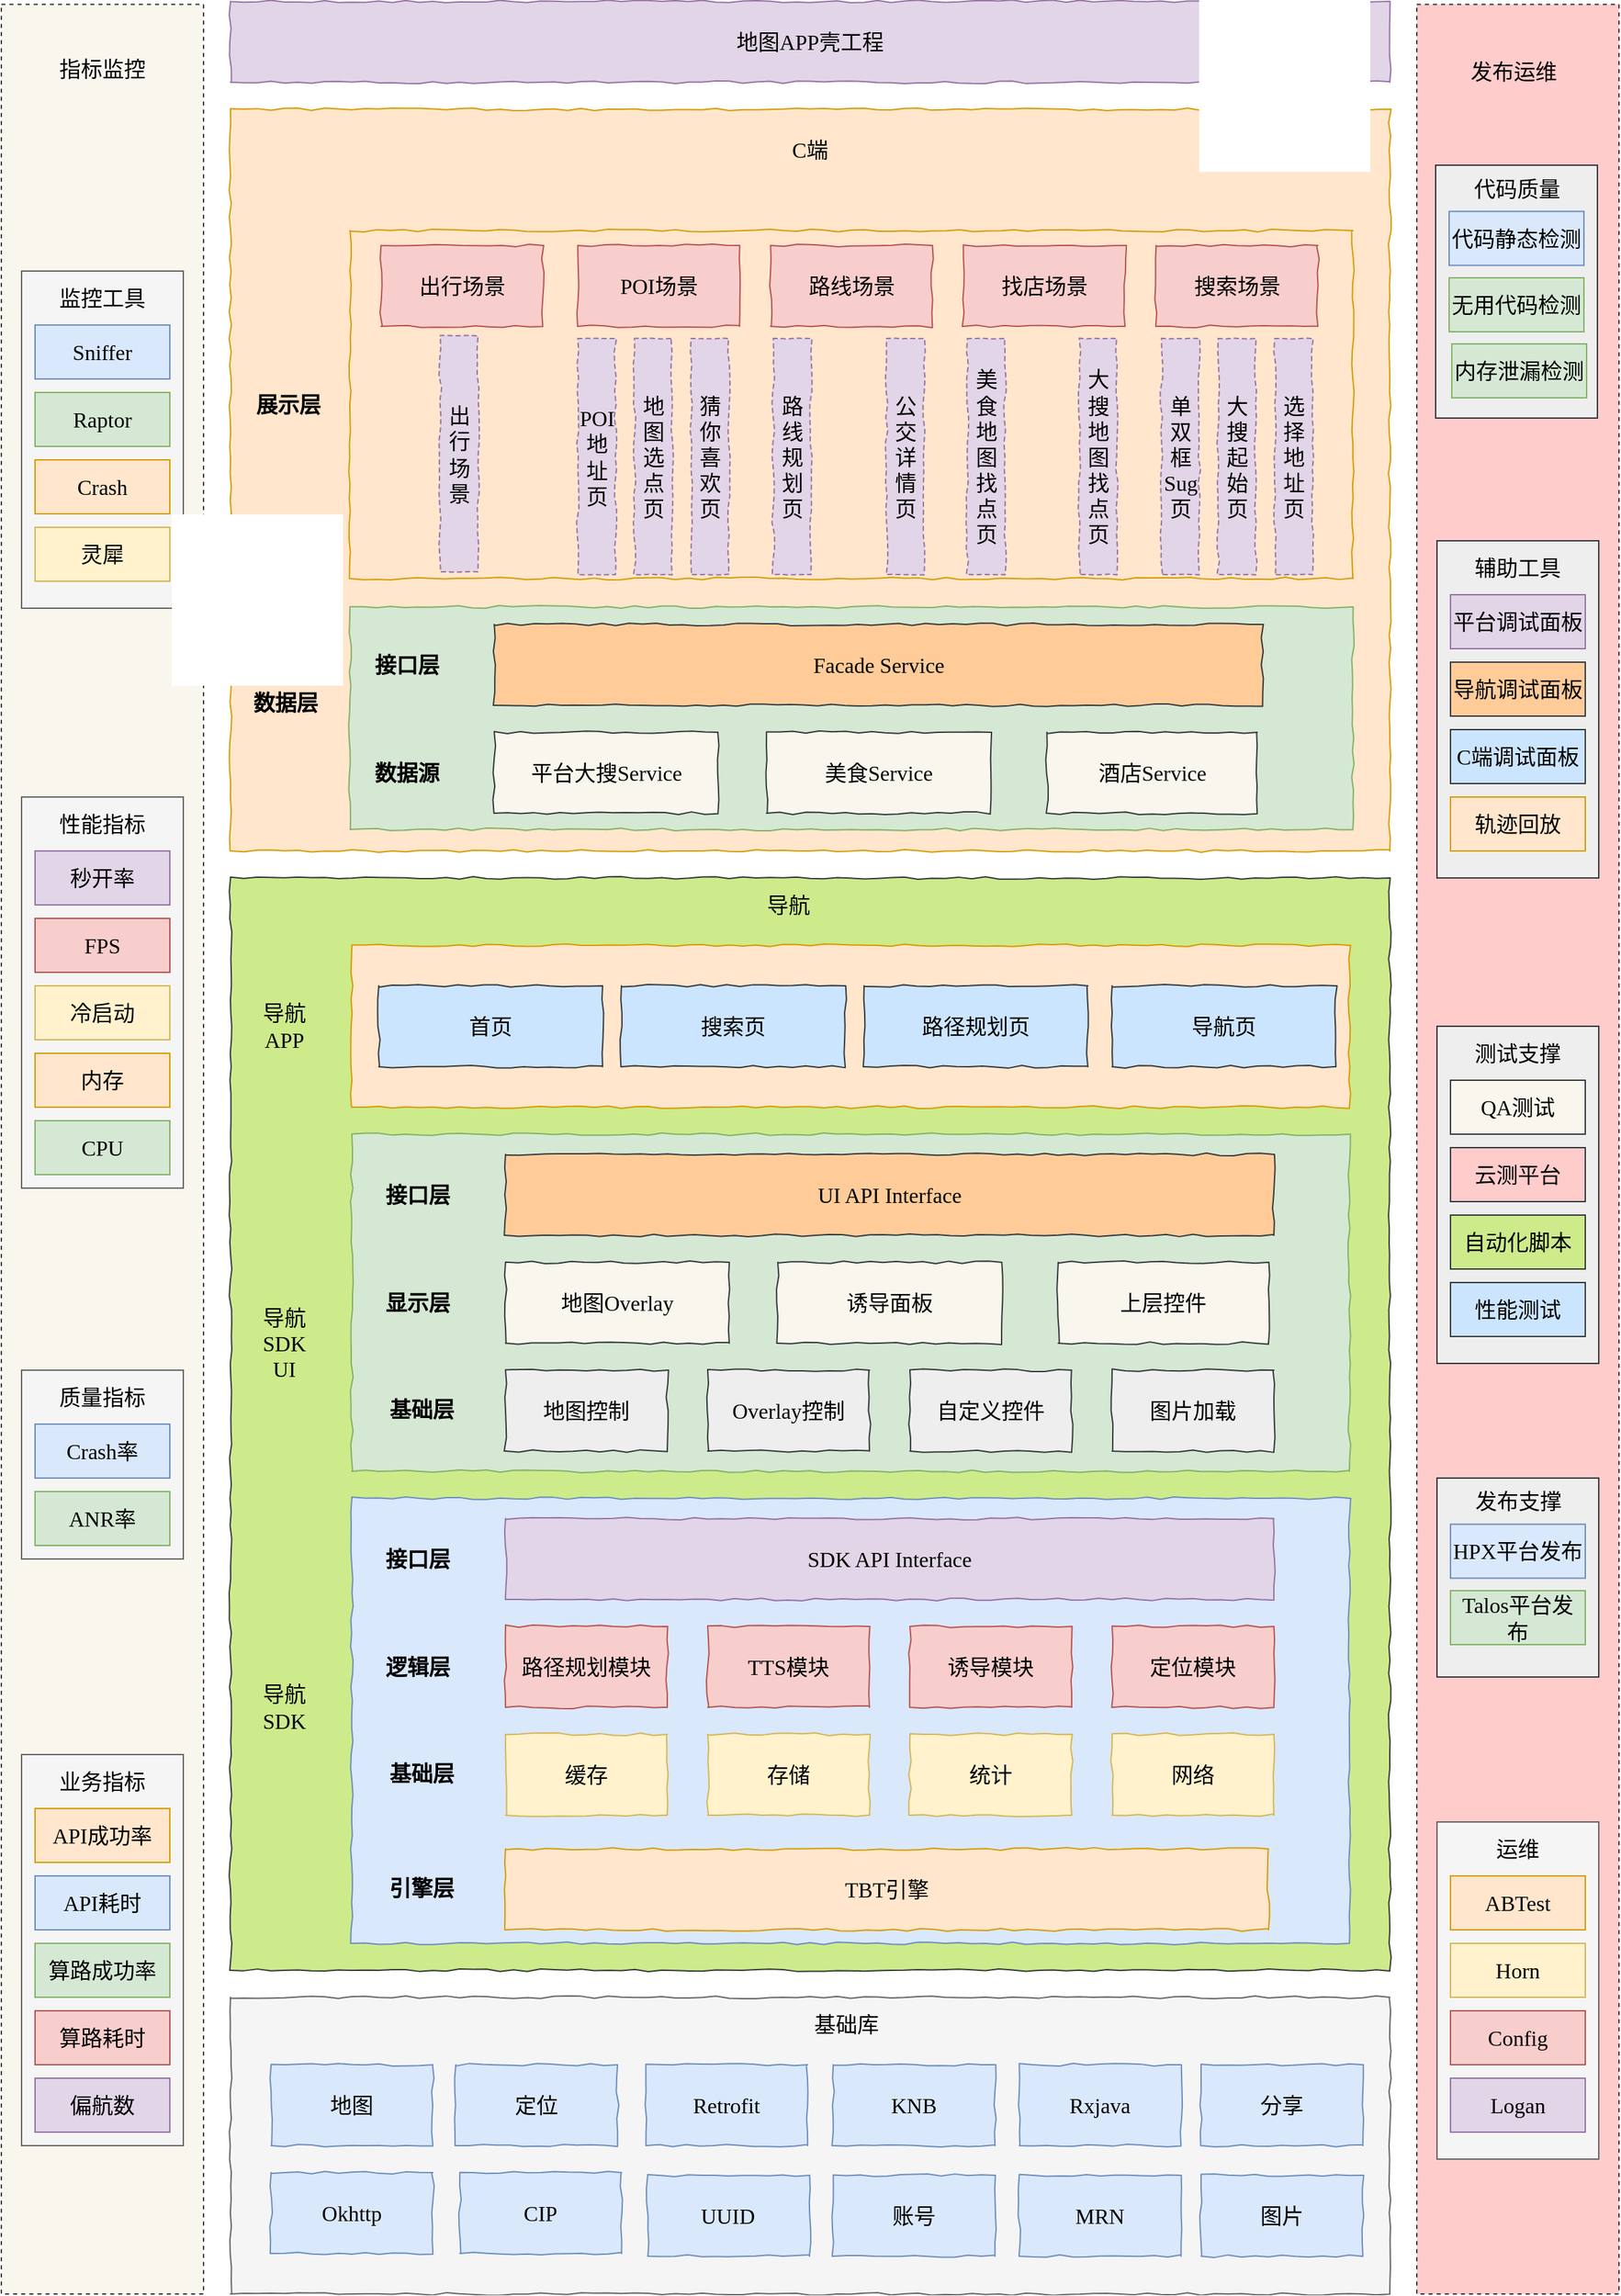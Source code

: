 <mxfile version="14.7.7" type="github">
  <diagram id="rLmRK7H-8Zh3lcYx4UbC" name="第 1 页">
    <mxGraphModel dx="1751" dy="2041" grid="1" gridSize="10" guides="1" tooltips="1" connect="1" arrows="1" fold="1" page="0" pageScale="1" pageWidth="827" pageHeight="1169" math="0" shadow="0">
      <root>
        <mxCell id="0" />
        <mxCell id="1" parent="0" />
        <mxCell id="4bEyxpbBNIZap9Eef66d-34" value="" style="rounded=0;whiteSpace=wrap;html=1;dashed=1;fillColor=#ffcccc;strokeColor=#36393d;fontSize=16;fontFamily=Comic Sans MS;" parent="1" vertex="1">
          <mxGeometry x="890" y="-997.75" width="150" height="1697.75" as="geometry" />
        </mxCell>
        <mxCell id="LvNqyNUecXNwjpv3FJKz-172" value="" style="rounded=0;whiteSpace=wrap;html=1;comic=1;fontFamily=Comic Sans MS;fontSize=16;fillColor=#cdeb8b;strokeColor=#36393d;" vertex="1" parent="1">
          <mxGeometry x="10" y="-350" width="860" height="810" as="geometry" />
        </mxCell>
        <mxCell id="4bEyxpbBNIZap9Eef66d-15" value="" style="rounded=0;whiteSpace=wrap;html=1;comic=1;fontFamily=Comic Sans MS;fontSize=16;fillColor=#ffe6cc;strokeColor=#d79b00;" parent="1" vertex="1">
          <mxGeometry x="10.0" y="-920" width="860" height="550" as="geometry" />
        </mxCell>
        <mxCell id="4bEyxpbBNIZap9Eef66d-18" value="" style="rounded=0;whiteSpace=wrap;html=1;dashed=1;fillColor=#f9f7ed;strokeColor=#36393d;fontSize=16;fontFamily=Comic Sans MS;" parent="1" vertex="1">
          <mxGeometry x="-160" y="-997.75" width="150" height="1697.75" as="geometry" />
        </mxCell>
        <mxCell id="4bEyxpbBNIZap9Eef66d-19" value="" style="group;fontSize=16;fontFamily=Comic Sans MS;fillColor=#f9f7ed;strokeColor=#36393d;" parent="1" vertex="1" connectable="0">
          <mxGeometry x="905" y="-240" width="120" height="250" as="geometry" />
        </mxCell>
        <mxCell id="4bEyxpbBNIZap9Eef66d-20" value="" style="rounded=0;whiteSpace=wrap;html=1;fontSize=16;fontFamily=Comic Sans MS;fillColor=#eeeeee;strokeColor=#36393d;" parent="4bEyxpbBNIZap9Eef66d-19" vertex="1">
          <mxGeometry width="120" height="250" as="geometry" />
        </mxCell>
        <mxCell id="4bEyxpbBNIZap9Eef66d-21" value="测试支撑" style="text;html=1;strokeColor=none;fillColor=none;align=center;verticalAlign=middle;whiteSpace=wrap;rounded=0;fontSize=16;fontFamily=Comic Sans MS;" parent="4bEyxpbBNIZap9Eef66d-19" vertex="1">
          <mxGeometry x="25" y="10" width="70" height="20" as="geometry" />
        </mxCell>
        <mxCell id="4bEyxpbBNIZap9Eef66d-22" value="QA测试" style="rounded=0;whiteSpace=wrap;html=1;fontSize=16;fontFamily=Comic Sans MS;fillColor=#f9f7ed;strokeColor=#36393d;" parent="4bEyxpbBNIZap9Eef66d-19" vertex="1">
          <mxGeometry x="10" y="40" width="100" height="40" as="geometry" />
        </mxCell>
        <mxCell id="4bEyxpbBNIZap9Eef66d-23" value="云测平台" style="rounded=0;whiteSpace=wrap;html=1;fontSize=16;fontFamily=Comic Sans MS;fillColor=#ffcccc;strokeColor=#36393d;" parent="4bEyxpbBNIZap9Eef66d-19" vertex="1">
          <mxGeometry x="10" y="90" width="100" height="40" as="geometry" />
        </mxCell>
        <mxCell id="4bEyxpbBNIZap9Eef66d-24" value="自动化脚本" style="rounded=0;whiteSpace=wrap;html=1;fontSize=16;fontFamily=Comic Sans MS;fillColor=#cdeb8b;strokeColor=#36393d;" parent="4bEyxpbBNIZap9Eef66d-19" vertex="1">
          <mxGeometry x="10" y="140" width="100" height="40" as="geometry" />
        </mxCell>
        <mxCell id="4bEyxpbBNIZap9Eef66d-25" value="性能测试" style="rounded=0;whiteSpace=wrap;html=1;fontSize=16;fontFamily=Comic Sans MS;fillColor=#cce5ff;strokeColor=#36393d;" parent="4bEyxpbBNIZap9Eef66d-19" vertex="1">
          <mxGeometry x="10" y="190" width="100" height="40" as="geometry" />
        </mxCell>
        <mxCell id="4bEyxpbBNIZap9Eef66d-26" value="" style="group;fontSize=16;fontFamily=Comic Sans MS;" parent="1" vertex="1" connectable="0">
          <mxGeometry x="-145" y="-800" width="120" height="250" as="geometry" />
        </mxCell>
        <mxCell id="4bEyxpbBNIZap9Eef66d-27" value="" style="rounded=0;whiteSpace=wrap;html=1;fontSize=16;fontFamily=Comic Sans MS;fillColor=#f5f5f5;strokeColor=#666666;fontColor=#333333;" parent="4bEyxpbBNIZap9Eef66d-26" vertex="1">
          <mxGeometry width="120" height="250" as="geometry" />
        </mxCell>
        <mxCell id="4bEyxpbBNIZap9Eef66d-28" value="监控工具" style="text;html=1;strokeColor=none;fillColor=none;align=center;verticalAlign=middle;whiteSpace=wrap;rounded=0;fontSize=16;fontFamily=Comic Sans MS;" parent="4bEyxpbBNIZap9Eef66d-26" vertex="1">
          <mxGeometry x="25" y="10" width="70" height="20" as="geometry" />
        </mxCell>
        <mxCell id="4bEyxpbBNIZap9Eef66d-29" value="Sniffer" style="rounded=0;whiteSpace=wrap;html=1;fontSize=16;fontFamily=Comic Sans MS;fillColor=#dae8fc;strokeColor=#6c8ebf;" parent="4bEyxpbBNIZap9Eef66d-26" vertex="1">
          <mxGeometry x="10" y="40" width="100" height="40" as="geometry" />
        </mxCell>
        <mxCell id="4bEyxpbBNIZap9Eef66d-30" value="Raptor" style="rounded=0;whiteSpace=wrap;html=1;fontSize=16;fontFamily=Comic Sans MS;fillColor=#d5e8d4;strokeColor=#82b366;" parent="4bEyxpbBNIZap9Eef66d-26" vertex="1">
          <mxGeometry x="10" y="90" width="100" height="40" as="geometry" />
        </mxCell>
        <mxCell id="4bEyxpbBNIZap9Eef66d-31" value="Crash" style="rounded=0;whiteSpace=wrap;html=1;fontSize=16;fontFamily=Comic Sans MS;fillColor=#ffe6cc;strokeColor=#d79b00;" parent="4bEyxpbBNIZap9Eef66d-26" vertex="1">
          <mxGeometry x="10" y="140" width="100" height="40" as="geometry" />
        </mxCell>
        <mxCell id="4bEyxpbBNIZap9Eef66d-32" value="灵犀" style="rounded=0;whiteSpace=wrap;html=1;fontSize=16;fontFamily=Comic Sans MS;fillColor=#fff2cc;strokeColor=#d6b656;" parent="4bEyxpbBNIZap9Eef66d-26" vertex="1">
          <mxGeometry x="10" y="190" width="100" height="40" as="geometry" />
        </mxCell>
        <mxCell id="4bEyxpbBNIZap9Eef66d-33" value="指标监控" style="text;html=1;strokeColor=none;fillColor=none;align=center;verticalAlign=middle;whiteSpace=wrap;rounded=0;dashed=1;fontSize=16;fontFamily=Comic Sans MS;" parent="1" vertex="1">
          <mxGeometry x="-120" y="-960" width="70" height="20" as="geometry" />
        </mxCell>
        <mxCell id="4bEyxpbBNIZap9Eef66d-35" value="" style="group;fillColor=#eeeeee;strokeColor=#36393d;fontSize=16;fontFamily=Comic Sans MS;" parent="1" vertex="1" connectable="0">
          <mxGeometry x="905" y="350" width="120" height="250" as="geometry" />
        </mxCell>
        <mxCell id="4bEyxpbBNIZap9Eef66d-36" value="" style="rounded=0;whiteSpace=wrap;html=1;fontSize=16;fontFamily=Comic Sans MS;fillColor=#f5f5f5;strokeColor=#666666;fontColor=#333333;" parent="4bEyxpbBNIZap9Eef66d-35" vertex="1">
          <mxGeometry width="120" height="250" as="geometry" />
        </mxCell>
        <mxCell id="4bEyxpbBNIZap9Eef66d-37" value="运维" style="text;html=1;strokeColor=none;fillColor=none;align=center;verticalAlign=middle;whiteSpace=wrap;rounded=0;fontSize=16;fontFamily=Comic Sans MS;" parent="4bEyxpbBNIZap9Eef66d-35" vertex="1">
          <mxGeometry x="25" y="10" width="70" height="20" as="geometry" />
        </mxCell>
        <mxCell id="4bEyxpbBNIZap9Eef66d-38" value="ABTest" style="rounded=0;whiteSpace=wrap;html=1;fontSize=16;fontFamily=Comic Sans MS;fillColor=#ffe6cc;strokeColor=#d79b00;" parent="4bEyxpbBNIZap9Eef66d-35" vertex="1">
          <mxGeometry x="10" y="40" width="100" height="40" as="geometry" />
        </mxCell>
        <mxCell id="4bEyxpbBNIZap9Eef66d-39" value="Horn" style="rounded=0;whiteSpace=wrap;html=1;fontSize=16;fontFamily=Comic Sans MS;fillColor=#fff2cc;strokeColor=#d6b656;" parent="4bEyxpbBNIZap9Eef66d-35" vertex="1">
          <mxGeometry x="10" y="90" width="100" height="40" as="geometry" />
        </mxCell>
        <mxCell id="4bEyxpbBNIZap9Eef66d-40" value="Config" style="rounded=0;whiteSpace=wrap;html=1;fontSize=16;fontFamily=Comic Sans MS;fillColor=#f8cecc;strokeColor=#b85450;" parent="4bEyxpbBNIZap9Eef66d-35" vertex="1">
          <mxGeometry x="10" y="140" width="100" height="40" as="geometry" />
        </mxCell>
        <mxCell id="4bEyxpbBNIZap9Eef66d-41" value="Logan" style="rounded=0;whiteSpace=wrap;html=1;fontSize=16;fontFamily=Comic Sans MS;fillColor=#e1d5e7;strokeColor=#9673a6;" parent="4bEyxpbBNIZap9Eef66d-35" vertex="1">
          <mxGeometry x="10" y="190" width="100" height="40" as="geometry" />
        </mxCell>
        <mxCell id="4bEyxpbBNIZap9Eef66d-42" value="" style="rounded=0;whiteSpace=wrap;html=1;fontSize=16;fontFamily=Comic Sans MS;fillColor=#eeeeee;strokeColor=#36393d;" parent="1" vertex="1">
          <mxGeometry x="904" y="-878.5" width="120" height="187.5" as="geometry" />
        </mxCell>
        <mxCell id="4bEyxpbBNIZap9Eef66d-43" value="代码质量" style="text;html=1;strokeColor=none;fillColor=none;align=center;verticalAlign=middle;whiteSpace=wrap;rounded=0;fontSize=16;fontFamily=Comic Sans MS;" parent="1" vertex="1">
          <mxGeometry x="927.5" y="-871.5" width="73" height="20" as="geometry" />
        </mxCell>
        <mxCell id="4bEyxpbBNIZap9Eef66d-44" value="代码静态检测" style="rounded=0;whiteSpace=wrap;html=1;fontSize=16;fontFamily=Comic Sans MS;fillColor=#dae8fc;strokeColor=#6c8ebf;" parent="1" vertex="1">
          <mxGeometry x="914" y="-844.25" width="100" height="40" as="geometry" />
        </mxCell>
        <mxCell id="4bEyxpbBNIZap9Eef66d-45" value="无用代码检测" style="rounded=0;whiteSpace=wrap;html=1;fontSize=16;fontFamily=Comic Sans MS;fillColor=#d5e8d4;strokeColor=#82b366;" parent="1" vertex="1">
          <mxGeometry x="914" y="-795" width="100" height="40" as="geometry" />
        </mxCell>
        <mxCell id="4bEyxpbBNIZap9Eef66d-46" value="发布运维" style="text;html=1;strokeColor=none;fillColor=none;align=center;verticalAlign=middle;whiteSpace=wrap;rounded=0;dashed=1;fontSize=16;fontFamily=Comic Sans MS;" parent="1" vertex="1">
          <mxGeometry x="927" y="-957.75" width="70" height="20" as="geometry" />
        </mxCell>
        <mxCell id="4bEyxpbBNIZap9Eef66d-47" value="地图APP壳工程" style="rounded=0;whiteSpace=wrap;html=1;comic=1;fontFamily=Comic Sans MS;fontSize=16;fillColor=#e1d5e7;strokeColor=#9673a6;" parent="1" vertex="1">
          <mxGeometry x="10" y="-1000" width="860" height="60" as="geometry" />
        </mxCell>
        <mxCell id="4bEyxpbBNIZap9Eef66d-49" value="C端" style="text;html=1;strokeColor=none;fillColor=none;align=center;verticalAlign=middle;whiteSpace=wrap;rounded=0;comic=1;fontFamily=Comic Sans MS;fontSize=16;" parent="1" vertex="1">
          <mxGeometry x="217" y="-730" width="40" height="20" as="geometry" />
        </mxCell>
        <mxCell id="LvNqyNUecXNwjpv3FJKz-23" value="" style="rounded=0;whiteSpace=wrap;html=1;comic=1;fontFamily=Comic Sans MS;fontSize=16;fillColor=#f5f5f5;strokeColor=#666666;fontColor=#333333;" vertex="1" parent="1">
          <mxGeometry x="10" y="480" width="860" height="220" as="geometry" />
        </mxCell>
        <mxCell id="LvNqyNUecXNwjpv3FJKz-24" value="地图" style="rounded=0;whiteSpace=wrap;html=1;comic=1;fillColor=#dae8fc;strokeColor=#6c8ebf;fontSize=16;fontFamily=Comic Sans MS;" vertex="1" parent="1">
          <mxGeometry x="40.13" y="530" width="120" height="60" as="geometry" />
        </mxCell>
        <mxCell id="LvNqyNUecXNwjpv3FJKz-26" value="定位" style="rounded=0;whiteSpace=wrap;html=1;comic=1;fillColor=#dae8fc;strokeColor=#6c8ebf;fontSize=16;fontFamily=Comic Sans MS;" vertex="1" parent="1">
          <mxGeometry x="177.13" y="530" width="120" height="60" as="geometry" />
        </mxCell>
        <mxCell id="LvNqyNUecXNwjpv3FJKz-30" value="Okhttp" style="rounded=0;whiteSpace=wrap;html=1;comic=1;fillColor=#dae8fc;strokeColor=#6c8ebf;fontSize=16;fontFamily=Comic Sans MS;" vertex="1" parent="1">
          <mxGeometry x="40.13" y="610" width="120" height="60" as="geometry" />
        </mxCell>
        <mxCell id="LvNqyNUecXNwjpv3FJKz-31" value="CIP" style="rounded=0;whiteSpace=wrap;html=1;comic=1;fillColor=#dae8fc;strokeColor=#6c8ebf;fontSize=16;fontFamily=Comic Sans MS;" vertex="1" parent="1">
          <mxGeometry x="180.13" y="610" width="120" height="60" as="geometry" />
        </mxCell>
        <mxCell id="LvNqyNUecXNwjpv3FJKz-32" value="UUID" style="rounded=0;whiteSpace=wrap;html=1;comic=1;fillColor=#dae8fc;strokeColor=#6c8ebf;fontSize=16;fontFamily=Comic Sans MS;" vertex="1" parent="1">
          <mxGeometry x="319.45" y="612" width="120" height="60" as="geometry" />
        </mxCell>
        <mxCell id="LvNqyNUecXNwjpv3FJKz-35" value="分享" style="rounded=0;whiteSpace=wrap;html=1;comic=1;fillColor=#dae8fc;strokeColor=#6c8ebf;fontSize=16;fontFamily=Comic Sans MS;" vertex="1" parent="1">
          <mxGeometry x="730" y="530" width="120" height="60" as="geometry" />
        </mxCell>
        <mxCell id="LvNqyNUecXNwjpv3FJKz-36" value="图片" style="rounded=0;whiteSpace=wrap;html=1;comic=1;fillColor=#dae8fc;strokeColor=#6c8ebf;fontSize=16;fontFamily=Comic Sans MS;" vertex="1" parent="1">
          <mxGeometry x="730" y="612" width="120" height="60" as="geometry" />
        </mxCell>
        <mxCell id="LvNqyNUecXNwjpv3FJKz-37" value="MRN" style="rounded=0;whiteSpace=wrap;html=1;comic=1;fillColor=#dae8fc;strokeColor=#6c8ebf;fontSize=16;fontFamily=Comic Sans MS;" vertex="1" parent="1">
          <mxGeometry x="595.13" y="612" width="120" height="60" as="geometry" />
        </mxCell>
        <mxCell id="LvNqyNUecXNwjpv3FJKz-38" value="账号" style="rounded=0;whiteSpace=wrap;html=1;comic=1;fillColor=#dae8fc;strokeColor=#6c8ebf;fontSize=16;fontFamily=Comic Sans MS;" vertex="1" parent="1">
          <mxGeometry x="457.13" y="612" width="120" height="60" as="geometry" />
        </mxCell>
        <mxCell id="LvNqyNUecXNwjpv3FJKz-42" value="Retrofit" style="rounded=0;whiteSpace=wrap;html=1;comic=1;fillColor=#dae8fc;strokeColor=#6c8ebf;fontSize=16;fontFamily=Comic Sans MS;" vertex="1" parent="1">
          <mxGeometry x="318.13" y="530" width="120" height="60" as="geometry" />
        </mxCell>
        <mxCell id="LvNqyNUecXNwjpv3FJKz-43" value="KNB" style="rounded=0;whiteSpace=wrap;html=1;comic=1;fillColor=#dae8fc;strokeColor=#6c8ebf;fontSize=16;fontFamily=Comic Sans MS;" vertex="1" parent="1">
          <mxGeometry x="457.13" y="530" width="120" height="60" as="geometry" />
        </mxCell>
        <mxCell id="LvNqyNUecXNwjpv3FJKz-44" value="Rxjava" style="rounded=0;whiteSpace=wrap;html=1;comic=1;fillColor=#dae8fc;strokeColor=#6c8ebf;fontSize=16;fontFamily=Comic Sans MS;" vertex="1" parent="1">
          <mxGeometry x="595.13" y="530" width="120" height="60" as="geometry" />
        </mxCell>
        <mxCell id="LvNqyNUecXNwjpv3FJKz-71" value="数据层" style="text;html=1;strokeColor=none;fillColor=none;align=center;verticalAlign=middle;whiteSpace=wrap;rounded=0;comic=1;fontFamily=Comic Sans MS;fontSize=16;fontStyle=1" vertex="1" parent="1">
          <mxGeometry x="25.0" y="-490" width="52" height="20" as="geometry" />
        </mxCell>
        <mxCell id="LvNqyNUecXNwjpv3FJKz-72" value="" style="rounded=0;whiteSpace=wrap;html=1;comic=1;fontFamily=Comic Sans MS;fontSize=16;fillColor=#d5e8d4;strokeColor=#82b366;" vertex="1" parent="1">
          <mxGeometry x="98.63" y="-551" width="744" height="165" as="geometry" />
        </mxCell>
        <mxCell id="LvNqyNUecXNwjpv3FJKz-73" value="平台大搜Service" style="rounded=0;whiteSpace=wrap;html=1;comic=1;fillColor=#f9f7ed;strokeColor=#36393d;fontSize=16;fontFamily=Comic Sans MS;" vertex="1" parent="1">
          <mxGeometry x="205.63" y="-458" width="166" height="60" as="geometry" />
        </mxCell>
        <mxCell id="LvNqyNUecXNwjpv3FJKz-74" value="美食Service" style="rounded=0;whiteSpace=wrap;html=1;comic=1;fillColor=#f9f7ed;strokeColor=#36393d;fontSize=16;fontFamily=Comic Sans MS;" vertex="1" parent="1">
          <mxGeometry x="407.63" y="-458" width="166" height="60" as="geometry" />
        </mxCell>
        <mxCell id="LvNqyNUecXNwjpv3FJKz-75" value="数据源" style="text;html=1;strokeColor=none;fillColor=none;align=center;verticalAlign=middle;whiteSpace=wrap;rounded=0;comic=1;fontFamily=Comic Sans MS;fontSize=16;fontStyle=1" vertex="1" parent="1">
          <mxGeometry x="115.63" y="-438" width="50" height="20" as="geometry" />
        </mxCell>
        <mxCell id="LvNqyNUecXNwjpv3FJKz-76" value="接口层" style="text;html=1;strokeColor=none;fillColor=none;align=center;verticalAlign=middle;whiteSpace=wrap;rounded=0;comic=1;fontFamily=Comic Sans MS;fontSize=16;fontStyle=1" vertex="1" parent="1">
          <mxGeometry x="115.63" y="-518" width="50" height="20" as="geometry" />
        </mxCell>
        <mxCell id="LvNqyNUecXNwjpv3FJKz-77" value="Facade Service" style="rounded=0;whiteSpace=wrap;html=1;comic=1;fillColor=#ffcc99;strokeColor=#36393d;fontSize=16;fontFamily=Comic Sans MS;" vertex="1" parent="1">
          <mxGeometry x="205.63" y="-538" width="570" height="60" as="geometry" />
        </mxCell>
        <mxCell id="LvNqyNUecXNwjpv3FJKz-78" value="酒店Service" style="rounded=0;whiteSpace=wrap;html=1;comic=1;fillColor=#f9f7ed;strokeColor=#36393d;fontSize=16;fontFamily=Comic Sans MS;" vertex="1" parent="1">
          <mxGeometry x="615.63" y="-458" width="156" height="60" as="geometry" />
        </mxCell>
        <mxCell id="LvNqyNUecXNwjpv3FJKz-79" value="" style="rounded=0;whiteSpace=wrap;html=1;comic=1;fontFamily=Comic Sans MS;fontSize=16;fillColor=#ffe6cc;strokeColor=#d79b00;" vertex="1" parent="1">
          <mxGeometry x="98.63" y="-830" width="744" height="258" as="geometry" />
        </mxCell>
        <mxCell id="LvNqyNUecXNwjpv3FJKz-80" value="展示层" style="text;html=1;strokeColor=none;fillColor=none;align=center;verticalAlign=middle;whiteSpace=wrap;rounded=0;comic=1;fontFamily=Comic Sans MS;fontSize=16;fontStyle=1" vertex="1" parent="1">
          <mxGeometry x="26.63" y="-711" width="52" height="20" as="geometry" />
        </mxCell>
        <mxCell id="LvNqyNUecXNwjpv3FJKz-81" value="出行场景" style="rounded=0;whiteSpace=wrap;html=1;comic=1;fillColor=#f8cecc;strokeColor=#b85450;fontSize=16;fontFamily=Comic Sans MS;" vertex="1" parent="1">
          <mxGeometry x="121.63" y="-819" width="120" height="60" as="geometry" />
        </mxCell>
        <mxCell id="LvNqyNUecXNwjpv3FJKz-82" value="出行场景" style="rounded=0;whiteSpace=wrap;html=1;comic=1;fillColor=#e1d5e7;strokeColor=#9673a6;fontSize=16;fontFamily=Comic Sans MS;dashed=1;" vertex="1" parent="1">
          <mxGeometry x="165.63" y="-752" width="28" height="175" as="geometry" />
        </mxCell>
        <mxCell id="LvNqyNUecXNwjpv3FJKz-83" value="POI场景" style="rounded=0;whiteSpace=wrap;html=1;comic=1;fillColor=#f8cecc;strokeColor=#b85450;fontSize=16;fontFamily=Comic Sans MS;" vertex="1" parent="1">
          <mxGeometry x="267.63" y="-819" width="120" height="60" as="geometry" />
        </mxCell>
        <mxCell id="LvNqyNUecXNwjpv3FJKz-84" value="路线场景" style="rounded=0;whiteSpace=wrap;html=1;comic=1;fillColor=#f8cecc;strokeColor=#b85450;fontSize=16;fontFamily=Comic Sans MS;" vertex="1" parent="1">
          <mxGeometry x="410.63" y="-819" width="120" height="60" as="geometry" />
        </mxCell>
        <mxCell id="LvNqyNUecXNwjpv3FJKz-85" value="找店场景" style="rounded=0;whiteSpace=wrap;html=1;comic=1;fillColor=#f8cecc;strokeColor=#b85450;fontSize=16;fontFamily=Comic Sans MS;" vertex="1" parent="1">
          <mxGeometry x="553.63" y="-819" width="120" height="60" as="geometry" />
        </mxCell>
        <mxCell id="LvNqyNUecXNwjpv3FJKz-86" value="搜索场景" style="rounded=0;whiteSpace=wrap;html=1;comic=1;fillColor=#f8cecc;strokeColor=#b85450;fontSize=16;fontFamily=Comic Sans MS;" vertex="1" parent="1">
          <mxGeometry x="696.63" y="-819" width="120" height="60" as="geometry" />
        </mxCell>
        <mxCell id="LvNqyNUecXNwjpv3FJKz-87" value="POI地址页" style="rounded=0;whiteSpace=wrap;html=1;comic=1;fillColor=#e1d5e7;strokeColor=#9673a6;fontSize=16;fontFamily=Comic Sans MS;dashed=1;" vertex="1" parent="1">
          <mxGeometry x="267.63" y="-750" width="28" height="175" as="geometry" />
        </mxCell>
        <mxCell id="LvNqyNUecXNwjpv3FJKz-88" value="地图选点页" style="rounded=0;whiteSpace=wrap;html=1;comic=1;fillColor=#e1d5e7;strokeColor=#9673a6;fontSize=16;fontFamily=Comic Sans MS;dashed=1;" vertex="1" parent="1">
          <mxGeometry x="309.63" y="-750" width="28" height="175" as="geometry" />
        </mxCell>
        <mxCell id="LvNqyNUecXNwjpv3FJKz-89" value="猜你喜欢页" style="rounded=0;whiteSpace=wrap;html=1;comic=1;fillColor=#e1d5e7;strokeColor=#9673a6;fontSize=16;fontFamily=Comic Sans MS;dashed=1;" vertex="1" parent="1">
          <mxGeometry x="351.63" y="-750" width="28" height="175" as="geometry" />
        </mxCell>
        <mxCell id="LvNqyNUecXNwjpv3FJKz-90" value="路线规划页" style="rounded=0;whiteSpace=wrap;html=1;comic=1;fillColor=#e1d5e7;strokeColor=#9673a6;fontSize=16;fontFamily=Comic Sans MS;dashed=1;" vertex="1" parent="1">
          <mxGeometry x="412.63" y="-750" width="28" height="175" as="geometry" />
        </mxCell>
        <mxCell id="LvNqyNUecXNwjpv3FJKz-91" value="公交详情页" style="rounded=0;whiteSpace=wrap;html=1;comic=1;fillColor=#e1d5e7;strokeColor=#9673a6;fontSize=16;fontFamily=Comic Sans MS;dashed=1;" vertex="1" parent="1">
          <mxGeometry x="496.63" y="-750" width="28" height="175" as="geometry" />
        </mxCell>
        <mxCell id="LvNqyNUecXNwjpv3FJKz-92" value="美食地图找点页" style="rounded=0;whiteSpace=wrap;html=1;comic=1;fillColor=#e1d5e7;strokeColor=#9673a6;fontSize=16;fontFamily=Comic Sans MS;dashed=1;" vertex="1" parent="1">
          <mxGeometry x="556.63" y="-750" width="28" height="175" as="geometry" />
        </mxCell>
        <mxCell id="LvNqyNUecXNwjpv3FJKz-93" value="大搜地图找点页" style="rounded=0;whiteSpace=wrap;html=1;comic=1;fillColor=#e1d5e7;strokeColor=#9673a6;fontSize=16;fontFamily=Comic Sans MS;dashed=1;" vertex="1" parent="1">
          <mxGeometry x="639.63" y="-750" width="28" height="175" as="geometry" />
        </mxCell>
        <mxCell id="LvNqyNUecXNwjpv3FJKz-94" value="单双框Sug页" style="rounded=0;whiteSpace=wrap;html=1;comic=1;fillColor=#e1d5e7;strokeColor=#9673a6;fontSize=16;fontFamily=Comic Sans MS;dashed=1;" vertex="1" parent="1">
          <mxGeometry x="700.63" y="-750" width="28" height="175" as="geometry" />
        </mxCell>
        <mxCell id="LvNqyNUecXNwjpv3FJKz-95" value="大搜起始页" style="rounded=0;whiteSpace=wrap;html=1;comic=1;fillColor=#e1d5e7;strokeColor=#9673a6;fontSize=16;fontFamily=Comic Sans MS;dashed=1;" vertex="1" parent="1">
          <mxGeometry x="742.63" y="-750" width="28" height="175" as="geometry" />
        </mxCell>
        <mxCell id="LvNqyNUecXNwjpv3FJKz-96" value="选择地址页" style="rounded=0;whiteSpace=wrap;html=1;comic=1;fillColor=#e1d5e7;strokeColor=#9673a6;fontSize=16;fontFamily=Comic Sans MS;dashed=1;" vertex="1" parent="1">
          <mxGeometry x="784.63" y="-750" width="28" height="175" as="geometry" />
        </mxCell>
        <mxCell id="LvNqyNUecXNwjpv3FJKz-98" value="C端" style="text;html=1;strokeColor=none;fillColor=none;align=center;verticalAlign=middle;whiteSpace=wrap;rounded=0;fontSize=16;fontFamily=Comic Sans MS;" vertex="1" parent="1">
          <mxGeometry x="420" y="-900" width="40" height="20" as="geometry" />
        </mxCell>
        <mxCell id="LvNqyNUecXNwjpv3FJKz-101" value="基础库" style="text;html=1;strokeColor=none;fillColor=none;align=center;verticalAlign=middle;whiteSpace=wrap;rounded=0;fontSize=16;fontFamily=Comic Sans MS;" vertex="1" parent="1">
          <mxGeometry x="438.63" y="490" width="56" height="20" as="geometry" />
        </mxCell>
        <mxCell id="LvNqyNUecXNwjpv3FJKz-137" value="导航&lt;br&gt;SDK" style="text;html=1;strokeColor=none;fillColor=none;align=center;verticalAlign=middle;whiteSpace=wrap;rounded=0;comic=1;fontFamily=Comic Sans MS;fontSize=16;" vertex="1" parent="1">
          <mxGeometry x="30.0" y="255" width="40" height="20" as="geometry" />
        </mxCell>
        <mxCell id="LvNqyNUecXNwjpv3FJKz-138" value="" style="rounded=0;whiteSpace=wrap;html=1;comic=1;fontFamily=Comic Sans MS;fontSize=16;fillColor=#dae8fc;strokeColor=#6c8ebf;" vertex="1" parent="1">
          <mxGeometry x="100" y="110" width="740" height="330" as="geometry" />
        </mxCell>
        <mxCell id="LvNqyNUecXNwjpv3FJKz-139" value="缓存" style="rounded=0;whiteSpace=wrap;html=1;comic=1;fillColor=#fff2cc;strokeColor=#d6b656;fontSize=16;fontFamily=Comic Sans MS;" vertex="1" parent="1">
          <mxGeometry x="214" y="285" width="120" height="60" as="geometry" />
        </mxCell>
        <mxCell id="LvNqyNUecXNwjpv3FJKz-140" value="存储" style="rounded=0;whiteSpace=wrap;html=1;comic=1;fillColor=#fff2cc;strokeColor=#d6b656;fontSize=16;fontFamily=Comic Sans MS;" vertex="1" parent="1">
          <mxGeometry x="364" y="285" width="120" height="60" as="geometry" />
        </mxCell>
        <mxCell id="LvNqyNUecXNwjpv3FJKz-141" value="统计" style="rounded=0;whiteSpace=wrap;html=1;comic=1;fillColor=#fff2cc;strokeColor=#d6b656;fontSize=16;fontFamily=Comic Sans MS;" vertex="1" parent="1">
          <mxGeometry x="514" y="285" width="120" height="60" as="geometry" />
        </mxCell>
        <mxCell id="LvNqyNUecXNwjpv3FJKz-142" value="网络" style="rounded=0;whiteSpace=wrap;html=1;comic=1;fillColor=#fff2cc;strokeColor=#d6b656;fontSize=16;fontFamily=Comic Sans MS;" vertex="1" parent="1">
          <mxGeometry x="664" y="285" width="120" height="60" as="geometry" />
        </mxCell>
        <mxCell id="LvNqyNUecXNwjpv3FJKz-143" value="路径规划模块" style="rounded=0;whiteSpace=wrap;html=1;comic=1;fillColor=#f8cecc;strokeColor=#b85450;fontSize=16;fontFamily=Comic Sans MS;" vertex="1" parent="1">
          <mxGeometry x="214" y="205" width="120" height="60" as="geometry" />
        </mxCell>
        <mxCell id="LvNqyNUecXNwjpv3FJKz-144" value="基础层" style="text;html=1;strokeColor=none;fillColor=none;align=center;verticalAlign=middle;whiteSpace=wrap;rounded=0;comic=1;fontFamily=Comic Sans MS;fontSize=16;fontStyle=1" vertex="1" parent="1">
          <mxGeometry x="124" y="305" width="56" height="18" as="geometry" />
        </mxCell>
        <mxCell id="LvNqyNUecXNwjpv3FJKz-145" value="TTS模块" style="rounded=0;whiteSpace=wrap;html=1;comic=1;fillColor=#f8cecc;strokeColor=#b85450;fontSize=16;fontFamily=Comic Sans MS;" vertex="1" parent="1">
          <mxGeometry x="364" y="205" width="120" height="60" as="geometry" />
        </mxCell>
        <mxCell id="LvNqyNUecXNwjpv3FJKz-146" value="诱导模块" style="rounded=0;whiteSpace=wrap;html=1;comic=1;fillColor=#f8cecc;strokeColor=#b85450;fontSize=16;fontFamily=Comic Sans MS;" vertex="1" parent="1">
          <mxGeometry x="514" y="205" width="120" height="60" as="geometry" />
        </mxCell>
        <mxCell id="LvNqyNUecXNwjpv3FJKz-147" value="定位模块" style="rounded=0;whiteSpace=wrap;html=1;comic=1;fillColor=#f8cecc;strokeColor=#b85450;fontSize=16;fontFamily=Comic Sans MS;" vertex="1" parent="1">
          <mxGeometry x="664" y="205" width="120" height="60" as="geometry" />
        </mxCell>
        <mxCell id="LvNqyNUecXNwjpv3FJKz-148" value="逻辑层" style="text;html=1;strokeColor=none;fillColor=none;align=center;verticalAlign=middle;whiteSpace=wrap;rounded=0;comic=1;fontFamily=Comic Sans MS;fontSize=16;fontStyle=1" vertex="1" parent="1">
          <mxGeometry x="124" y="225" width="50" height="20" as="geometry" />
        </mxCell>
        <mxCell id="LvNqyNUecXNwjpv3FJKz-149" value="接口层" style="text;html=1;strokeColor=none;fillColor=none;align=center;verticalAlign=middle;whiteSpace=wrap;rounded=0;comic=1;fontFamily=Comic Sans MS;fontSize=16;fontStyle=1" vertex="1" parent="1">
          <mxGeometry x="124" y="145" width="50" height="20" as="geometry" />
        </mxCell>
        <mxCell id="LvNqyNUecXNwjpv3FJKz-150" value="SDK API Interface" style="rounded=0;whiteSpace=wrap;html=1;comic=1;fillColor=#e1d5e7;strokeColor=#9673a6;fontSize=16;fontFamily=Comic Sans MS;" vertex="1" parent="1">
          <mxGeometry x="214" y="125" width="570" height="60" as="geometry" />
        </mxCell>
        <mxCell id="LvNqyNUecXNwjpv3FJKz-151" value="TBT引擎" style="rounded=0;whiteSpace=wrap;html=1;comic=1;fillColor=#ffe6cc;strokeColor=#d79b00;fontSize=16;fontFamily=Comic Sans MS;" vertex="1" parent="1">
          <mxGeometry x="214" y="370" width="566" height="60" as="geometry" />
        </mxCell>
        <mxCell id="LvNqyNUecXNwjpv3FJKz-152" value="引擎层" style="text;html=1;strokeColor=none;fillColor=none;align=center;verticalAlign=middle;whiteSpace=wrap;rounded=0;comic=1;fontFamily=Comic Sans MS;fontSize=16;fontStyle=1" vertex="1" parent="1">
          <mxGeometry x="124" y="390" width="56" height="18" as="geometry" />
        </mxCell>
        <mxCell id="LvNqyNUecXNwjpv3FJKz-153" value="导航&lt;br&gt;SDK&lt;br&gt;UI" style="text;html=1;strokeColor=none;fillColor=none;align=center;verticalAlign=middle;whiteSpace=wrap;rounded=0;comic=1;fontFamily=Comic Sans MS;fontSize=16;" vertex="1" parent="1">
          <mxGeometry x="30.0" y="-15" width="40" height="20" as="geometry" />
        </mxCell>
        <mxCell id="LvNqyNUecXNwjpv3FJKz-154" value="" style="rounded=0;whiteSpace=wrap;html=1;comic=1;fontFamily=Comic Sans MS;fontSize=16;fillColor=#d5e8d4;strokeColor=#82b366;" vertex="1" parent="1">
          <mxGeometry x="100" y="-160" width="740" height="250" as="geometry" />
        </mxCell>
        <mxCell id="LvNqyNUecXNwjpv3FJKz-155" value="地图控制" style="rounded=0;whiteSpace=wrap;html=1;comic=1;fillColor=#eeeeee;strokeColor=#36393d;fontSize=16;fontFamily=Comic Sans MS;" vertex="1" parent="1">
          <mxGeometry x="214" y="15" width="120" height="60" as="geometry" />
        </mxCell>
        <mxCell id="LvNqyNUecXNwjpv3FJKz-156" value="Overlay控制" style="rounded=0;whiteSpace=wrap;html=1;comic=1;fillColor=#eeeeee;strokeColor=#36393d;fontSize=16;fontFamily=Comic Sans MS;" vertex="1" parent="1">
          <mxGeometry x="364" y="15" width="120" height="60" as="geometry" />
        </mxCell>
        <mxCell id="LvNqyNUecXNwjpv3FJKz-157" value="自定义控件" style="rounded=0;whiteSpace=wrap;html=1;comic=1;fillColor=#eeeeee;strokeColor=#36393d;fontSize=16;fontFamily=Comic Sans MS;" vertex="1" parent="1">
          <mxGeometry x="514" y="15" width="120" height="60" as="geometry" />
        </mxCell>
        <mxCell id="LvNqyNUecXNwjpv3FJKz-158" value="图片加载" style="rounded=0;whiteSpace=wrap;html=1;comic=1;fillColor=#eeeeee;strokeColor=#36393d;fontSize=16;fontFamily=Comic Sans MS;" vertex="1" parent="1">
          <mxGeometry x="664" y="15" width="120" height="60" as="geometry" />
        </mxCell>
        <mxCell id="LvNqyNUecXNwjpv3FJKz-159" value="地图Overlay" style="rounded=0;whiteSpace=wrap;html=1;comic=1;fillColor=#f9f7ed;strokeColor=#36393d;fontSize=16;fontFamily=Comic Sans MS;" vertex="1" parent="1">
          <mxGeometry x="214" y="-65" width="166" height="60" as="geometry" />
        </mxCell>
        <mxCell id="LvNqyNUecXNwjpv3FJKz-160" value="基础层" style="text;html=1;strokeColor=none;fillColor=none;align=center;verticalAlign=middle;whiteSpace=wrap;rounded=0;comic=1;fontFamily=Comic Sans MS;fontSize=16;fontStyle=1" vertex="1" parent="1">
          <mxGeometry x="124" y="35" width="56" height="18" as="geometry" />
        </mxCell>
        <mxCell id="LvNqyNUecXNwjpv3FJKz-161" value="诱导面板" style="rounded=0;whiteSpace=wrap;html=1;comic=1;fillColor=#f9f7ed;strokeColor=#36393d;fontSize=16;fontFamily=Comic Sans MS;" vertex="1" parent="1">
          <mxGeometry x="416" y="-65" width="166" height="60" as="geometry" />
        </mxCell>
        <mxCell id="LvNqyNUecXNwjpv3FJKz-162" value="显示层" style="text;html=1;strokeColor=none;fillColor=none;align=center;verticalAlign=middle;whiteSpace=wrap;rounded=0;comic=1;fontFamily=Comic Sans MS;fontSize=16;fontStyle=1" vertex="1" parent="1">
          <mxGeometry x="124" y="-45" width="50" height="20" as="geometry" />
        </mxCell>
        <mxCell id="LvNqyNUecXNwjpv3FJKz-163" value="接口层" style="text;html=1;strokeColor=none;fillColor=none;align=center;verticalAlign=middle;whiteSpace=wrap;rounded=0;comic=1;fontFamily=Comic Sans MS;fontSize=16;fontStyle=1" vertex="1" parent="1">
          <mxGeometry x="124" y="-125" width="50" height="20" as="geometry" />
        </mxCell>
        <mxCell id="LvNqyNUecXNwjpv3FJKz-164" value="UI API Interface" style="rounded=0;whiteSpace=wrap;html=1;comic=1;fillColor=#ffcc99;strokeColor=#36393d;fontSize=16;fontFamily=Comic Sans MS;" vertex="1" parent="1">
          <mxGeometry x="214" y="-145" width="570" height="60" as="geometry" />
        </mxCell>
        <mxCell id="LvNqyNUecXNwjpv3FJKz-165" value="上层控件" style="rounded=0;whiteSpace=wrap;html=1;comic=1;fillColor=#f9f7ed;strokeColor=#36393d;fontSize=16;fontFamily=Comic Sans MS;" vertex="1" parent="1">
          <mxGeometry x="624" y="-65" width="156" height="60" as="geometry" />
        </mxCell>
        <mxCell id="LvNqyNUecXNwjpv3FJKz-166" value="导航&lt;br&gt;APP" style="text;html=1;strokeColor=none;fillColor=none;align=center;verticalAlign=middle;whiteSpace=wrap;rounded=0;comic=1;fontFamily=Comic Sans MS;fontSize=16;" vertex="1" parent="1">
          <mxGeometry x="30.0" y="-250" width="40" height="20" as="geometry" />
        </mxCell>
        <mxCell id="LvNqyNUecXNwjpv3FJKz-167" value="" style="rounded=0;whiteSpace=wrap;html=1;comic=1;fontFamily=Comic Sans MS;fontSize=16;fillColor=#ffe6cc;strokeColor=#d79b00;" vertex="1" parent="1">
          <mxGeometry x="100" y="-300" width="740" height="120" as="geometry" />
        </mxCell>
        <mxCell id="LvNqyNUecXNwjpv3FJKz-168" value="首页" style="rounded=0;whiteSpace=wrap;html=1;comic=1;fillColor=#cce5ff;strokeColor=#36393d;fontSize=16;fontFamily=Comic Sans MS;" vertex="1" parent="1">
          <mxGeometry x="120" y="-270" width="166" height="60" as="geometry" />
        </mxCell>
        <mxCell id="LvNqyNUecXNwjpv3FJKz-169" value="搜索页" style="rounded=0;whiteSpace=wrap;html=1;comic=1;fillColor=#cce5ff;strokeColor=#36393d;fontSize=16;fontFamily=Comic Sans MS;" vertex="1" parent="1">
          <mxGeometry x="300" y="-270" width="166" height="60" as="geometry" />
        </mxCell>
        <mxCell id="LvNqyNUecXNwjpv3FJKz-170" value="路径规划页" style="rounded=0;whiteSpace=wrap;html=1;comic=1;fillColor=#cce5ff;strokeColor=#36393d;fontSize=16;fontFamily=Comic Sans MS;" vertex="1" parent="1">
          <mxGeometry x="480" y="-270" width="166" height="60" as="geometry" />
        </mxCell>
        <mxCell id="LvNqyNUecXNwjpv3FJKz-171" value="导航页" style="rounded=0;whiteSpace=wrap;html=1;comic=1;fillColor=#cce5ff;strokeColor=#36393d;fontSize=16;fontFamily=Comic Sans MS;" vertex="1" parent="1">
          <mxGeometry x="664" y="-270" width="166" height="60" as="geometry" />
        </mxCell>
        <mxCell id="LvNqyNUecXNwjpv3FJKz-173" value="导航" style="text;html=1;strokeColor=none;fillColor=none;align=center;verticalAlign=middle;whiteSpace=wrap;rounded=0;comic=1;fontFamily=Comic Sans MS;fontSize=16;" vertex="1" parent="1">
          <mxGeometry x="404.0" y="-340" width="40" height="20" as="geometry" />
        </mxCell>
        <mxCell id="LvNqyNUecXNwjpv3FJKz-182" value="" style="group;fontSize=16;fontFamily=Comic Sans MS;fillColor=#e1d5e7;strokeColor=#9673a6;" vertex="1" connectable="0" parent="1">
          <mxGeometry x="-145" y="-410" width="120" height="290" as="geometry" />
        </mxCell>
        <mxCell id="LvNqyNUecXNwjpv3FJKz-183" value="" style="rounded=0;whiteSpace=wrap;html=1;fontSize=16;fontFamily=Comic Sans MS;fillColor=#f5f5f5;strokeColor=#666666;fontColor=#333333;" vertex="1" parent="LvNqyNUecXNwjpv3FJKz-182">
          <mxGeometry width="120" height="290" as="geometry" />
        </mxCell>
        <mxCell id="LvNqyNUecXNwjpv3FJKz-184" value="性能指标" style="text;html=1;strokeColor=none;fillColor=none;align=center;verticalAlign=middle;whiteSpace=wrap;rounded=0;fontSize=16;fontFamily=Comic Sans MS;" vertex="1" parent="LvNqyNUecXNwjpv3FJKz-182">
          <mxGeometry x="25" y="10" width="70" height="20" as="geometry" />
        </mxCell>
        <mxCell id="LvNqyNUecXNwjpv3FJKz-185" value="秒开率" style="rounded=0;whiteSpace=wrap;html=1;fontSize=16;fontFamily=Comic Sans MS;fillColor=#e1d5e7;strokeColor=#9673a6;" vertex="1" parent="LvNqyNUecXNwjpv3FJKz-182">
          <mxGeometry x="10" y="40" width="100" height="40" as="geometry" />
        </mxCell>
        <mxCell id="LvNqyNUecXNwjpv3FJKz-186" value="FPS" style="rounded=0;whiteSpace=wrap;html=1;fontSize=16;fontFamily=Comic Sans MS;fillColor=#f8cecc;strokeColor=#b85450;" vertex="1" parent="LvNqyNUecXNwjpv3FJKz-182">
          <mxGeometry x="10" y="90" width="100" height="40" as="geometry" />
        </mxCell>
        <mxCell id="LvNqyNUecXNwjpv3FJKz-187" value="冷启动" style="rounded=0;whiteSpace=wrap;html=1;fontSize=16;fontFamily=Comic Sans MS;fillColor=#fff2cc;strokeColor=#d6b656;" vertex="1" parent="LvNqyNUecXNwjpv3FJKz-182">
          <mxGeometry x="10" y="140" width="100" height="40" as="geometry" />
        </mxCell>
        <mxCell id="LvNqyNUecXNwjpv3FJKz-188" value="内存" style="rounded=0;whiteSpace=wrap;html=1;fontSize=16;fontFamily=Comic Sans MS;fillColor=#ffe6cc;strokeColor=#d79b00;" vertex="1" parent="LvNqyNUecXNwjpv3FJKz-182">
          <mxGeometry x="10" y="190" width="100" height="40" as="geometry" />
        </mxCell>
        <mxCell id="LvNqyNUecXNwjpv3FJKz-189" value="CPU" style="rounded=0;whiteSpace=wrap;html=1;fontSize=16;fontFamily=Comic Sans MS;fillColor=#d5e8d4;strokeColor=#82b366;" vertex="1" parent="LvNqyNUecXNwjpv3FJKz-182">
          <mxGeometry x="10" y="240" width="100" height="40" as="geometry" />
        </mxCell>
        <mxCell id="LvNqyNUecXNwjpv3FJKz-198" value="" style="group;fontSize=16;fontFamily=Comic Sans MS;fillColor=#e1d5e7;strokeColor=#9673a6;" vertex="1" connectable="0" parent="1">
          <mxGeometry x="-145" y="300" width="120" height="290" as="geometry" />
        </mxCell>
        <mxCell id="LvNqyNUecXNwjpv3FJKz-199" value="" style="rounded=0;whiteSpace=wrap;html=1;fontSize=16;fontFamily=Comic Sans MS;fillColor=#f5f5f5;strokeColor=#666666;fontColor=#333333;" vertex="1" parent="LvNqyNUecXNwjpv3FJKz-198">
          <mxGeometry width="120" height="290" as="geometry" />
        </mxCell>
        <mxCell id="LvNqyNUecXNwjpv3FJKz-200" value="业务指标" style="text;html=1;strokeColor=none;fillColor=none;align=center;verticalAlign=middle;whiteSpace=wrap;rounded=0;fontSize=16;fontFamily=Comic Sans MS;" vertex="1" parent="LvNqyNUecXNwjpv3FJKz-198">
          <mxGeometry x="25" y="10" width="70" height="20" as="geometry" />
        </mxCell>
        <mxCell id="LvNqyNUecXNwjpv3FJKz-201" value="API成功率" style="rounded=0;whiteSpace=wrap;html=1;fontSize=16;fontFamily=Comic Sans MS;fillColor=#ffe6cc;strokeColor=#d79b00;" vertex="1" parent="LvNqyNUecXNwjpv3FJKz-198">
          <mxGeometry x="10" y="40" width="100" height="40" as="geometry" />
        </mxCell>
        <mxCell id="LvNqyNUecXNwjpv3FJKz-202" value="API耗时" style="rounded=0;whiteSpace=wrap;html=1;fontSize=16;fontFamily=Comic Sans MS;fillColor=#dae8fc;strokeColor=#6c8ebf;" vertex="1" parent="LvNqyNUecXNwjpv3FJKz-198">
          <mxGeometry x="10" y="90" width="100" height="40" as="geometry" />
        </mxCell>
        <mxCell id="LvNqyNUecXNwjpv3FJKz-203" value="算路成功率" style="rounded=0;whiteSpace=wrap;html=1;fontSize=16;fontFamily=Comic Sans MS;fillColor=#d5e8d4;strokeColor=#82b366;" vertex="1" parent="LvNqyNUecXNwjpv3FJKz-198">
          <mxGeometry x="10" y="140" width="100" height="40" as="geometry" />
        </mxCell>
        <mxCell id="LvNqyNUecXNwjpv3FJKz-204" value="算路耗时" style="rounded=0;whiteSpace=wrap;html=1;fontSize=16;fontFamily=Comic Sans MS;fillColor=#f8cecc;strokeColor=#b85450;" vertex="1" parent="LvNqyNUecXNwjpv3FJKz-198">
          <mxGeometry x="10" y="190" width="100" height="40" as="geometry" />
        </mxCell>
        <mxCell id="LvNqyNUecXNwjpv3FJKz-205" value="偏航数" style="rounded=0;whiteSpace=wrap;html=1;fontSize=16;fontFamily=Comic Sans MS;fillColor=#e1d5e7;strokeColor=#9673a6;" vertex="1" parent="LvNqyNUecXNwjpv3FJKz-198">
          <mxGeometry x="10" y="240" width="100" height="40" as="geometry" />
        </mxCell>
        <mxCell id="LvNqyNUecXNwjpv3FJKz-191" value="" style="rounded=0;whiteSpace=wrap;html=1;fontSize=16;fontFamily=Comic Sans MS;fillColor=#f5f5f5;strokeColor=#666666;fontColor=#333333;" vertex="1" parent="1">
          <mxGeometry x="-145" y="15" width="120" height="140" as="geometry" />
        </mxCell>
        <mxCell id="LvNqyNUecXNwjpv3FJKz-192" value="质量指标" style="text;html=1;strokeColor=none;fillColor=none;align=center;verticalAlign=middle;whiteSpace=wrap;rounded=0;fontSize=16;fontFamily=Comic Sans MS;" vertex="1" parent="1">
          <mxGeometry x="-120" y="25" width="70" height="20" as="geometry" />
        </mxCell>
        <mxCell id="LvNqyNUecXNwjpv3FJKz-193" value="Crash率" style="rounded=0;whiteSpace=wrap;html=1;fontSize=16;fontFamily=Comic Sans MS;fillColor=#dae8fc;strokeColor=#6c8ebf;" vertex="1" parent="1">
          <mxGeometry x="-135" y="55" width="100" height="40" as="geometry" />
        </mxCell>
        <mxCell id="LvNqyNUecXNwjpv3FJKz-194" value="ANR率" style="rounded=0;whiteSpace=wrap;html=1;fontSize=16;fontFamily=Comic Sans MS;fillColor=#d5e8d4;strokeColor=#82b366;" vertex="1" parent="1">
          <mxGeometry x="-135" y="105" width="100" height="40" as="geometry" />
        </mxCell>
        <mxCell id="LvNqyNUecXNwjpv3FJKz-206" value="" style="rounded=0;whiteSpace=wrap;html=1;fontSize=16;fontFamily=Comic Sans MS;fillColor=#eeeeee;strokeColor=#36393d;" vertex="1" parent="1">
          <mxGeometry x="905" y="95" width="120" height="147.5" as="geometry" />
        </mxCell>
        <mxCell id="LvNqyNUecXNwjpv3FJKz-207" value="发布支撑" style="text;html=1;strokeColor=none;fillColor=none;align=center;verticalAlign=middle;whiteSpace=wrap;rounded=0;fontSize=16;fontFamily=Comic Sans MS;" vertex="1" parent="1">
          <mxGeometry x="928.5" y="102" width="73" height="20" as="geometry" />
        </mxCell>
        <mxCell id="LvNqyNUecXNwjpv3FJKz-208" value="HPX平台发布" style="rounded=0;whiteSpace=wrap;html=1;fontSize=16;fontFamily=Comic Sans MS;fillColor=#dae8fc;strokeColor=#6c8ebf;" vertex="1" parent="1">
          <mxGeometry x="915" y="129.25" width="100" height="40" as="geometry" />
        </mxCell>
        <mxCell id="LvNqyNUecXNwjpv3FJKz-209" value="Talos平台发布" style="rounded=0;whiteSpace=wrap;html=1;fontSize=16;fontFamily=Comic Sans MS;fillColor=#d5e8d4;strokeColor=#82b366;" vertex="1" parent="1">
          <mxGeometry x="915" y="178.5" width="100" height="40" as="geometry" />
        </mxCell>
        <mxCell id="LvNqyNUecXNwjpv3FJKz-210" value="内存泄漏检测" style="rounded=0;whiteSpace=wrap;html=1;fontSize=16;fontFamily=Comic Sans MS;fillColor=#d5e8d4;strokeColor=#82b366;" vertex="1" parent="1">
          <mxGeometry x="916" y="-746" width="100" height="40" as="geometry" />
        </mxCell>
        <mxCell id="LvNqyNUecXNwjpv3FJKz-211" value="" style="group;fontSize=16;fontFamily=Comic Sans MS;fillColor=#ffff88;strokeColor=#36393d;" vertex="1" connectable="0" parent="1">
          <mxGeometry x="905" y="-600" width="120" height="250" as="geometry" />
        </mxCell>
        <mxCell id="LvNqyNUecXNwjpv3FJKz-212" value="" style="rounded=0;whiteSpace=wrap;html=1;fontSize=16;fontFamily=Comic Sans MS;fillColor=#eeeeee;strokeColor=#36393d;" vertex="1" parent="LvNqyNUecXNwjpv3FJKz-211">
          <mxGeometry width="120" height="250" as="geometry" />
        </mxCell>
        <mxCell id="LvNqyNUecXNwjpv3FJKz-213" value="辅助工具" style="text;html=1;strokeColor=none;fillColor=none;align=center;verticalAlign=middle;whiteSpace=wrap;rounded=0;fontSize=16;fontFamily=Comic Sans MS;" vertex="1" parent="LvNqyNUecXNwjpv3FJKz-211">
          <mxGeometry x="25" y="10" width="70" height="20" as="geometry" />
        </mxCell>
        <mxCell id="LvNqyNUecXNwjpv3FJKz-214" value="平台调试面板" style="rounded=0;whiteSpace=wrap;html=1;fontSize=16;fontFamily=Comic Sans MS;fillColor=#e1d5e7;strokeColor=#9673a6;" vertex="1" parent="LvNqyNUecXNwjpv3FJKz-211">
          <mxGeometry x="10" y="40" width="100" height="40" as="geometry" />
        </mxCell>
        <mxCell id="LvNqyNUecXNwjpv3FJKz-215" value="导航调试面板" style="rounded=0;whiteSpace=wrap;html=1;fontSize=16;fontFamily=Comic Sans MS;fillColor=#ffcc99;strokeColor=#36393d;" vertex="1" parent="LvNqyNUecXNwjpv3FJKz-211">
          <mxGeometry x="10" y="90" width="100" height="40" as="geometry" />
        </mxCell>
        <mxCell id="LvNqyNUecXNwjpv3FJKz-216" value="C端调试面板" style="rounded=0;whiteSpace=wrap;html=1;fontSize=16;fontFamily=Comic Sans MS;fillColor=#cce5ff;strokeColor=#36393d;" vertex="1" parent="LvNqyNUecXNwjpv3FJKz-211">
          <mxGeometry x="10" y="140" width="100" height="40" as="geometry" />
        </mxCell>
        <mxCell id="LvNqyNUecXNwjpv3FJKz-217" value="轨迹回放" style="rounded=0;whiteSpace=wrap;html=1;fontSize=16;fontFamily=Comic Sans MS;fillColor=#ffe6cc;strokeColor=#d79b00;" vertex="1" parent="LvNqyNUecXNwjpv3FJKz-211">
          <mxGeometry x="10" y="190" width="100" height="40" as="geometry" />
        </mxCell>
      </root>
    </mxGraphModel>
  </diagram>
</mxfile>
